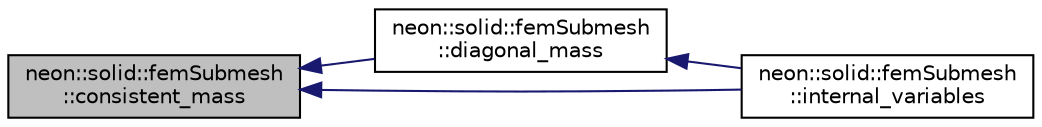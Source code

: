 digraph "neon::solid::femSubmesh::consistent_mass"
{
 // INTERACTIVE_SVG=YES
  edge [fontname="Helvetica",fontsize="10",labelfontname="Helvetica",labelfontsize="10"];
  node [fontname="Helvetica",fontsize="10",shape=record];
  rankdir="LR";
  Node17 [label="neon::solid::femSubmesh\l::consistent_mass",height=0.2,width=0.4,color="black", fillcolor="grey75", style="filled", fontcolor="black"];
  Node17 -> Node18 [dir="back",color="midnightblue",fontsize="10",style="solid",fontname="Helvetica"];
  Node18 [label="neon::solid::femSubmesh\l::diagonal_mass",height=0.2,width=0.4,color="black", fillcolor="white", style="filled",URL="$classneon_1_1solid_1_1femSubmesh.html#ae9966609f8e2b22b8e8997eeae6c9fd8"];
  Node18 -> Node19 [dir="back",color="midnightblue",fontsize="10",style="solid",fontname="Helvetica"];
  Node19 [label="neon::solid::femSubmesh\l::internal_variables",height=0.2,width=0.4,color="black", fillcolor="white", style="filled",URL="$classneon_1_1solid_1_1femSubmesh.html#a6e725b9d73d74ff4f5971f2f7f74225c"];
  Node17 -> Node19 [dir="back",color="midnightblue",fontsize="10",style="solid",fontname="Helvetica"];
}
